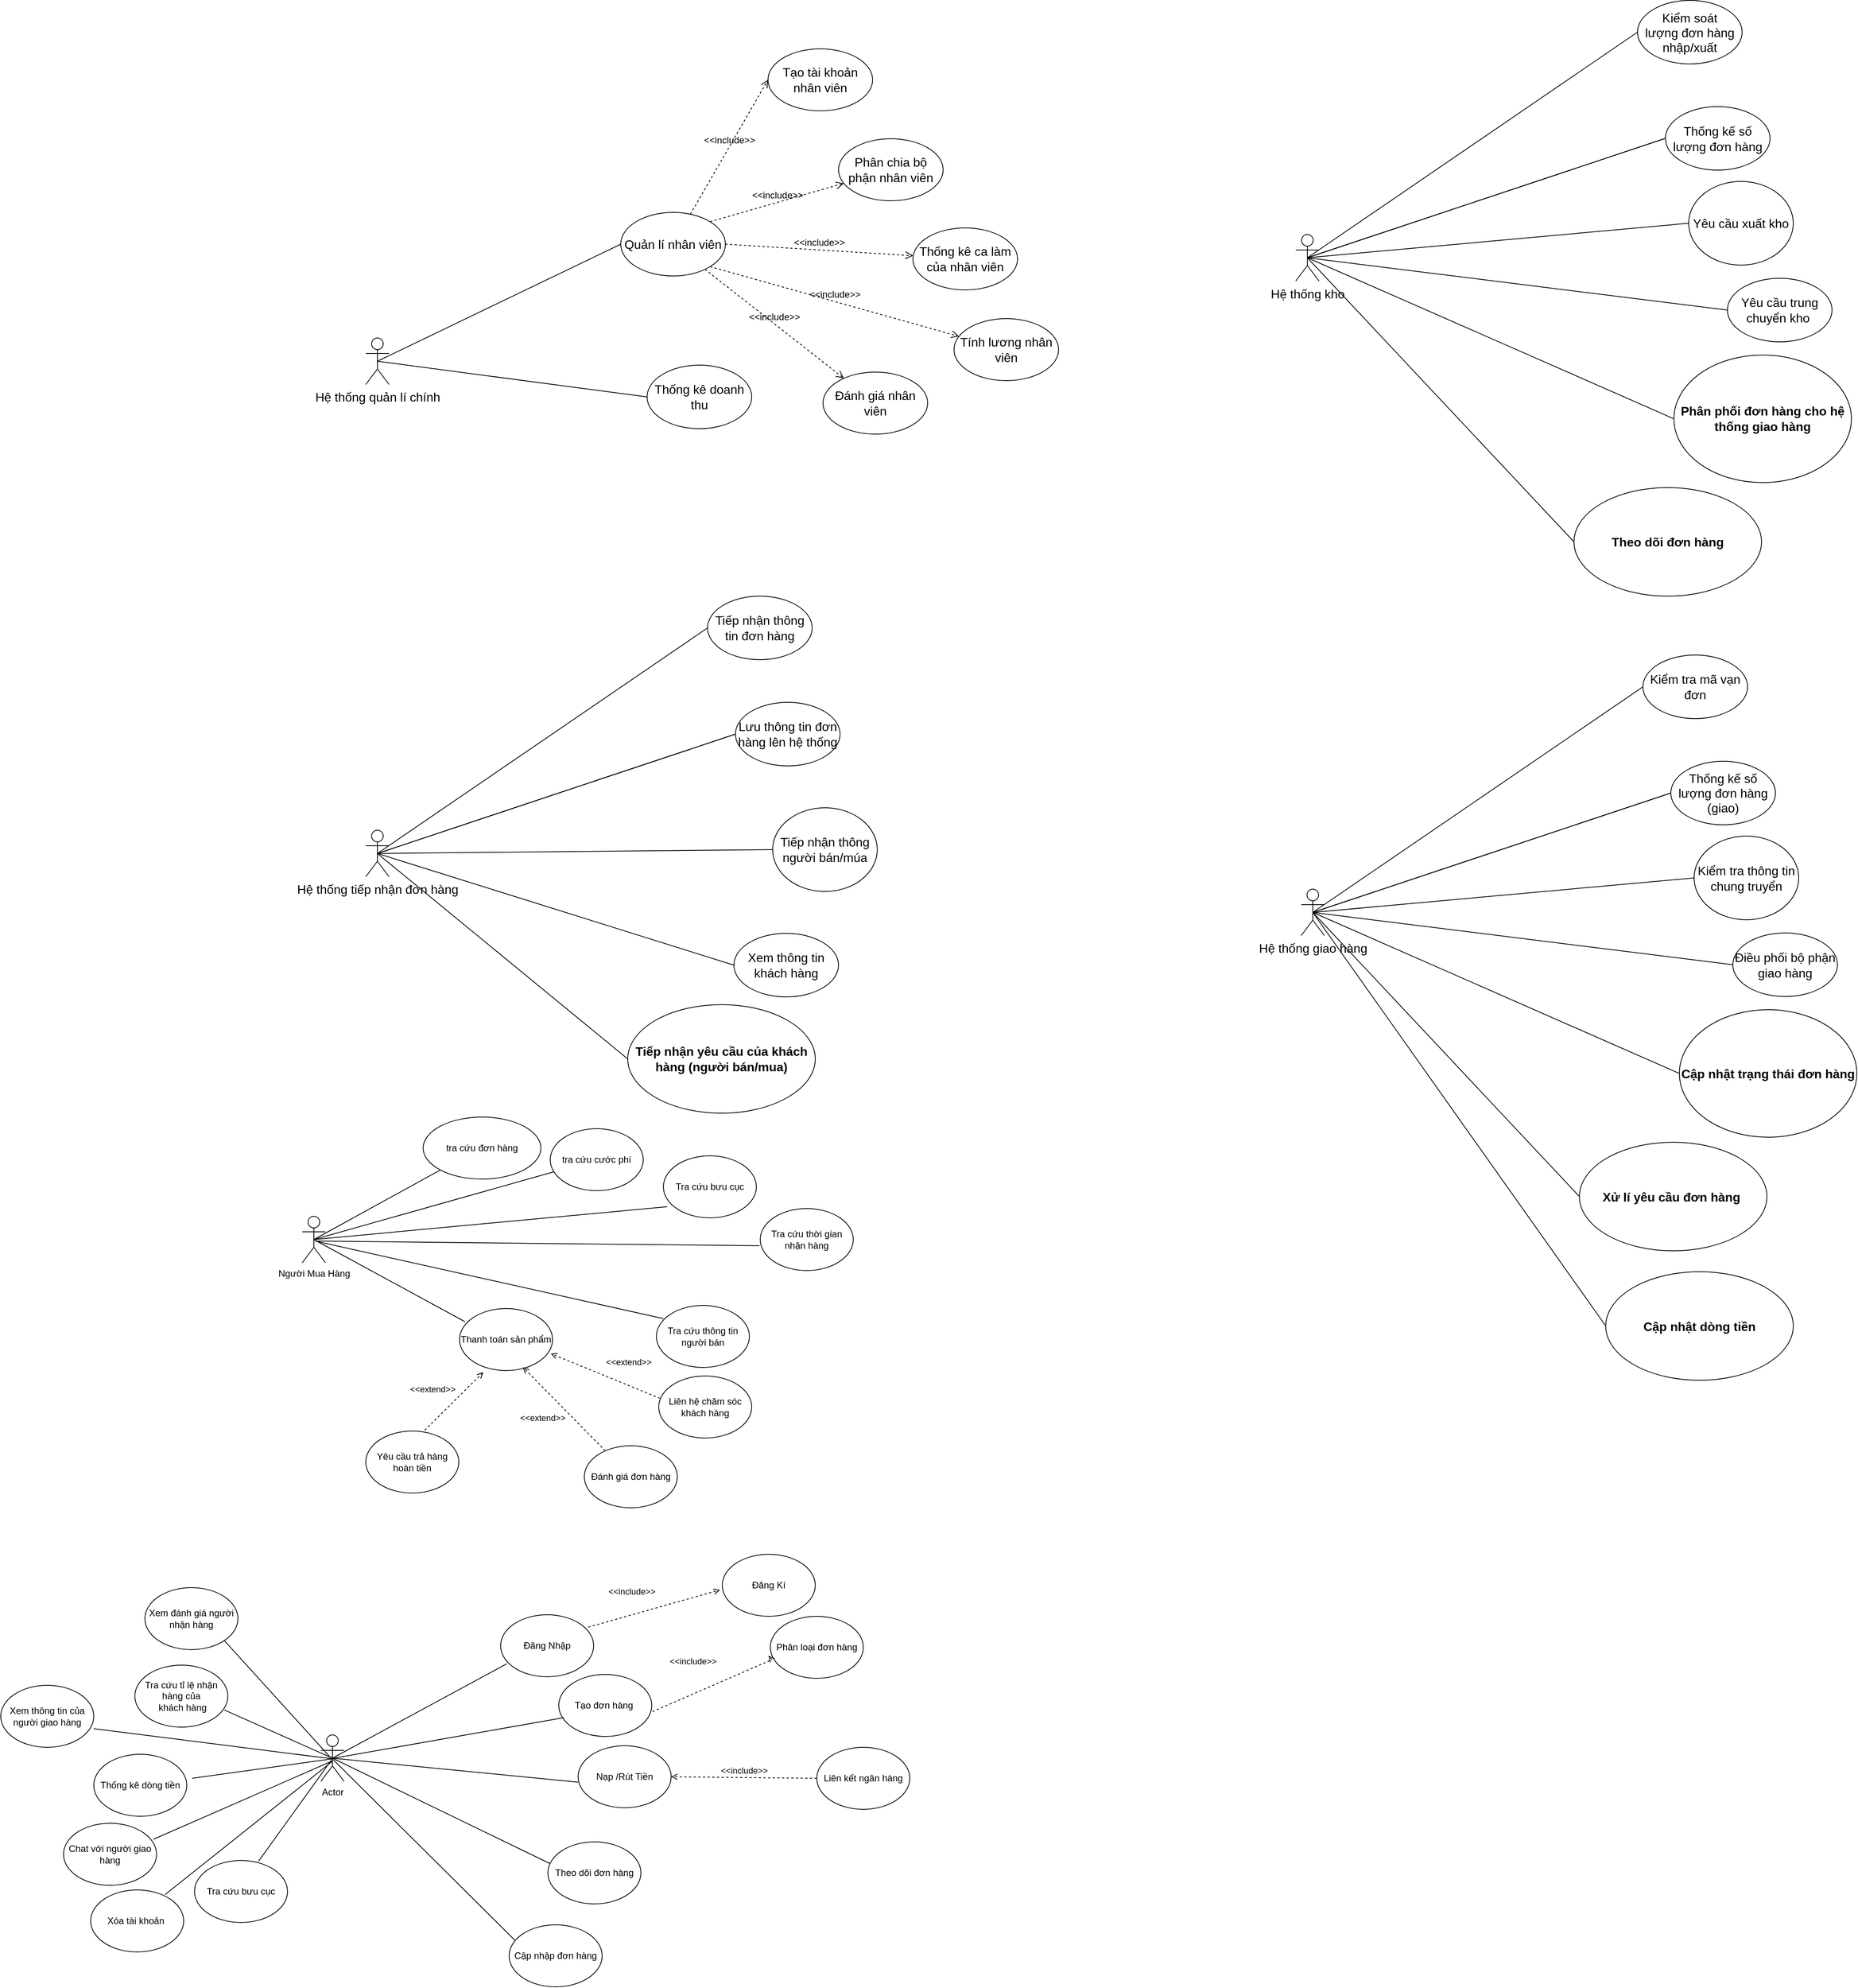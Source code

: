 <mxfile version="22.1.17" type="github">
  <diagram name="Trang-1" id="czBNifSg_UL3HufGJo0e">
    <mxGraphModel dx="2537" dy="1692" grid="0" gridSize="10" guides="1" tooltips="1" connect="1" arrows="1" fold="1" page="0" pageScale="1" pageWidth="827" pageHeight="1169" math="0" shadow="0">
      <root>
        <mxCell id="0" />
        <mxCell id="1" parent="0" />
        <mxCell id="DTF_9ifbtraHFkMwsBc1-5" value="Hệ thống quản lí chính&lt;br&gt;" style="shape=umlActor;verticalLabelPosition=bottom;verticalAlign=top;html=1;outlineConnect=0;fontSize=16;" parent="1" vertex="1">
          <mxGeometry x="-56" y="-177" width="30" height="60" as="geometry" />
        </mxCell>
        <mxCell id="DTF_9ifbtraHFkMwsBc1-8" value="Quản lí nhân viên&lt;br&gt;" style="ellipse;whiteSpace=wrap;html=1;fontSize=16;" parent="1" vertex="1">
          <mxGeometry x="273" y="-339" width="135" height="82" as="geometry" />
        </mxCell>
        <mxCell id="DTF_9ifbtraHFkMwsBc1-13" value="" style="endArrow=none;html=1;rounded=0;fontSize=12;startSize=8;endSize=8;curved=1;entryX=0;entryY=0.5;entryDx=0;entryDy=0;" parent="1" target="DTF_9ifbtraHFkMwsBc1-8" edge="1">
          <mxGeometry width="50" height="50" relative="1" as="geometry">
            <mxPoint x="-41" y="-147" as="sourcePoint" />
            <mxPoint x="121" y="-215" as="targetPoint" />
          </mxGeometry>
        </mxCell>
        <mxCell id="DTF_9ifbtraHFkMwsBc1-19" value="&amp;lt;&amp;lt;include&amp;gt;&amp;gt;" style="html=1;verticalAlign=bottom;labelBackgroundColor=none;endArrow=open;endFill=0;dashed=1;rounded=0;fontSize=12;startSize=8;endSize=8;curved=1;entryX=0;entryY=0.5;entryDx=0;entryDy=0;" parent="1" source="DTF_9ifbtraHFkMwsBc1-8" target="DTF_9ifbtraHFkMwsBc1-20" edge="1">
          <mxGeometry width="160" relative="1" as="geometry">
            <mxPoint x="403" y="-17" as="sourcePoint" />
            <mxPoint x="619" y="-266" as="targetPoint" />
          </mxGeometry>
        </mxCell>
        <mxCell id="DTF_9ifbtraHFkMwsBc1-20" value="Tạo tài khoản nhân viên&lt;br&gt;" style="ellipse;whiteSpace=wrap;html=1;fontSize=16;" parent="1" vertex="1">
          <mxGeometry x="463" y="-550" width="135" height="80" as="geometry" />
        </mxCell>
        <mxCell id="DTF_9ifbtraHFkMwsBc1-21" value="&amp;lt;&amp;lt;include&amp;gt;&amp;gt;" style="html=1;verticalAlign=bottom;labelBackgroundColor=none;endArrow=open;endFill=0;dashed=1;rounded=0;fontSize=12;startSize=8;endSize=8;curved=1;exitX=1;exitY=0;exitDx=0;exitDy=0;" parent="1" source="DTF_9ifbtraHFkMwsBc1-8" target="DTF_9ifbtraHFkMwsBc1-22" edge="1">
          <mxGeometry width="160" relative="1" as="geometry">
            <mxPoint x="464" y="-229" as="sourcePoint" />
            <mxPoint x="655" y="-180" as="targetPoint" />
          </mxGeometry>
        </mxCell>
        <mxCell id="DTF_9ifbtraHFkMwsBc1-22" value="Phân chia bộ phận nhân viên&lt;br&gt;" style="ellipse;whiteSpace=wrap;html=1;fontSize=16;" parent="1" vertex="1">
          <mxGeometry x="554" y="-434" width="135" height="80" as="geometry" />
        </mxCell>
        <mxCell id="DTF_9ifbtraHFkMwsBc1-23" value="&amp;lt;&amp;lt;include&amp;gt;&amp;gt;" style="html=1;verticalAlign=bottom;labelBackgroundColor=none;endArrow=open;endFill=0;dashed=1;rounded=0;fontSize=12;startSize=8;endSize=8;curved=1;exitX=1;exitY=0.5;exitDx=0;exitDy=0;" parent="1" source="DTF_9ifbtraHFkMwsBc1-8" target="DTF_9ifbtraHFkMwsBc1-24" edge="1">
          <mxGeometry width="160" relative="1" as="geometry">
            <mxPoint x="457" y="-151" as="sourcePoint" />
            <mxPoint x="656" y="-113" as="targetPoint" />
          </mxGeometry>
        </mxCell>
        <mxCell id="DTF_9ifbtraHFkMwsBc1-24" value="Thống kê ca làm của nhân viên&lt;br&gt;" style="ellipse;whiteSpace=wrap;html=1;fontSize=16;" parent="1" vertex="1">
          <mxGeometry x="650" y="-319" width="135" height="80" as="geometry" />
        </mxCell>
        <mxCell id="DTF_9ifbtraHFkMwsBc1-25" value="&amp;lt;&amp;lt;include&amp;gt;&amp;gt;" style="html=1;verticalAlign=bottom;labelBackgroundColor=none;endArrow=open;endFill=0;dashed=1;rounded=0;fontSize=12;startSize=8;endSize=8;curved=1;exitX=1;exitY=1;exitDx=0;exitDy=0;" parent="1" source="DTF_9ifbtraHFkMwsBc1-8" target="DTF_9ifbtraHFkMwsBc1-26" edge="1">
          <mxGeometry width="160" relative="1" as="geometry">
            <mxPoint x="449" y="-118" as="sourcePoint" />
            <mxPoint x="648" y="-80" as="targetPoint" />
          </mxGeometry>
        </mxCell>
        <mxCell id="DTF_9ifbtraHFkMwsBc1-26" value="Tính lương nhân viên&lt;br&gt;" style="ellipse;whiteSpace=wrap;html=1;fontSize=16;" parent="1" vertex="1">
          <mxGeometry x="703" y="-202" width="135" height="80" as="geometry" />
        </mxCell>
        <mxCell id="DTF_9ifbtraHFkMwsBc1-27" value="&amp;lt;&amp;lt;include&amp;gt;&amp;gt;" style="html=1;verticalAlign=bottom;labelBackgroundColor=none;endArrow=open;endFill=0;dashed=1;rounded=0;fontSize=12;startSize=8;endSize=8;curved=1;" parent="1" source="DTF_9ifbtraHFkMwsBc1-8" target="DTF_9ifbtraHFkMwsBc1-28" edge="1">
          <mxGeometry width="160" relative="1" as="geometry">
            <mxPoint x="305" y="-28" as="sourcePoint" />
            <mxPoint x="504" y="10" as="targetPoint" />
          </mxGeometry>
        </mxCell>
        <mxCell id="DTF_9ifbtraHFkMwsBc1-28" value="Đánh giá nhân viên" style="ellipse;whiteSpace=wrap;html=1;fontSize=16;" parent="1" vertex="1">
          <mxGeometry x="534" y="-133" width="135" height="80" as="geometry" />
        </mxCell>
        <mxCell id="DTF_9ifbtraHFkMwsBc1-29" value="Thống kê doanh thu&lt;br&gt;" style="ellipse;whiteSpace=wrap;html=1;fontSize=16;" parent="1" vertex="1">
          <mxGeometry x="307" y="-142" width="135" height="82" as="geometry" />
        </mxCell>
        <mxCell id="DTF_9ifbtraHFkMwsBc1-30" value="" style="endArrow=none;html=1;rounded=0;fontSize=12;startSize=8;endSize=8;curved=1;entryX=0;entryY=0.5;entryDx=0;entryDy=0;exitX=0.5;exitY=0.5;exitDx=0;exitDy=0;exitPerimeter=0;" parent="1" source="DTF_9ifbtraHFkMwsBc1-5" target="DTF_9ifbtraHFkMwsBc1-29" edge="1">
          <mxGeometry width="50" height="50" relative="1" as="geometry">
            <mxPoint x="-56" y="-21" as="sourcePoint" />
            <mxPoint x="106" y="-89" as="targetPoint" />
          </mxGeometry>
        </mxCell>
        <mxCell id="DTF_9ifbtraHFkMwsBc1-31" value="Hệ thống tiếp nhận đơn hàng&lt;br&gt;" style="shape=umlActor;verticalLabelPosition=bottom;verticalAlign=top;html=1;outlineConnect=0;fontSize=16;" parent="1" vertex="1">
          <mxGeometry x="-56" y="458" width="30" height="60" as="geometry" />
        </mxCell>
        <mxCell id="DTF_9ifbtraHFkMwsBc1-36" value="Xem thông tin khách hàng" style="ellipse;whiteSpace=wrap;html=1;fontSize=16;" parent="1" vertex="1">
          <mxGeometry x="419" y="591" width="135" height="82" as="geometry" />
        </mxCell>
        <mxCell id="DTF_9ifbtraHFkMwsBc1-37" value="" style="endArrow=none;html=1;rounded=0;fontSize=12;startSize=8;endSize=8;curved=1;entryX=0;entryY=0.5;entryDx=0;entryDy=0;exitX=0.5;exitY=0.5;exitDx=0;exitDy=0;exitPerimeter=0;" parent="1" source="DTF_9ifbtraHFkMwsBc1-31" target="DTF_9ifbtraHFkMwsBc1-36" edge="1">
          <mxGeometry width="50" height="50" relative="1" as="geometry">
            <mxPoint x="78" y="504" as="sourcePoint" />
            <mxPoint x="240" y="436" as="targetPoint" />
          </mxGeometry>
        </mxCell>
        <mxCell id="DTF_9ifbtraHFkMwsBc1-41" value="Tiếp nhận yêu cầu của khách hàng (người bán/mua)" style="ellipse;whiteSpace=wrap;html=1;fontSize=16;fontStyle=1" parent="1" vertex="1">
          <mxGeometry x="282" y="683" width="242" height="140" as="geometry" />
        </mxCell>
        <mxCell id="DTF_9ifbtraHFkMwsBc1-42" value="" style="endArrow=none;html=1;rounded=0;fontSize=12;startSize=8;endSize=8;curved=1;entryX=0;entryY=0.5;entryDx=0;entryDy=0;fontStyle=1;exitX=0.5;exitY=0.5;exitDx=0;exitDy=0;exitPerimeter=0;" parent="1" source="DTF_9ifbtraHFkMwsBc1-31" target="DTF_9ifbtraHFkMwsBc1-41" edge="1">
          <mxGeometry width="50" height="50" relative="1" as="geometry">
            <mxPoint x="100" y="645" as="sourcePoint" />
            <mxPoint x="262" y="577" as="targetPoint" />
          </mxGeometry>
        </mxCell>
        <mxCell id="DTF_9ifbtraHFkMwsBc1-43" value="Tiếp nhận thông người bán/múa&lt;br&gt;" style="ellipse;whiteSpace=wrap;html=1;fontSize=16;" parent="1" vertex="1">
          <mxGeometry x="469" y="429" width="135" height="108" as="geometry" />
        </mxCell>
        <mxCell id="DTF_9ifbtraHFkMwsBc1-44" value="" style="endArrow=none;html=1;rounded=0;fontSize=12;startSize=8;endSize=8;curved=1;entryX=0;entryY=0.5;entryDx=0;entryDy=0;exitX=0.5;exitY=0.5;exitDx=0;exitDy=0;exitPerimeter=0;" parent="1" source="DTF_9ifbtraHFkMwsBc1-31" target="DTF_9ifbtraHFkMwsBc1-43" edge="1">
          <mxGeometry width="50" height="50" relative="1" as="geometry">
            <mxPoint x="-41" y="495" as="sourcePoint" />
            <mxPoint x="162" y="244" as="targetPoint" />
          </mxGeometry>
        </mxCell>
        <mxCell id="DTF_9ifbtraHFkMwsBc1-45" value="Tiếp nhận thông tin đơn hàng&lt;br&gt;" style="ellipse;whiteSpace=wrap;html=1;fontSize=16;" parent="1" vertex="1">
          <mxGeometry x="385" y="156" width="135" height="82" as="geometry" />
        </mxCell>
        <mxCell id="DTF_9ifbtraHFkMwsBc1-46" value="" style="endArrow=none;html=1;rounded=0;fontSize=12;startSize=8;endSize=8;curved=1;entryX=0;entryY=0.5;entryDx=0;entryDy=0;exitX=0.5;exitY=0.5;exitDx=0;exitDy=0;exitPerimeter=0;" parent="1" source="DTF_9ifbtraHFkMwsBc1-31" target="DTF_9ifbtraHFkMwsBc1-45" edge="1">
          <mxGeometry width="50" height="50" relative="1" as="geometry">
            <mxPoint x="-12" y="177" as="sourcePoint" />
            <mxPoint x="150" y="109" as="targetPoint" />
          </mxGeometry>
        </mxCell>
        <mxCell id="DTF_9ifbtraHFkMwsBc1-47" value="Lưu thông tin đơn hàng lên hệ thống&lt;br&gt;" style="ellipse;whiteSpace=wrap;html=1;fontSize=16;" parent="1" vertex="1">
          <mxGeometry x="421" y="293" width="135" height="82" as="geometry" />
        </mxCell>
        <mxCell id="DTF_9ifbtraHFkMwsBc1-48" value="" style="endArrow=none;html=1;rounded=0;fontSize=12;startSize=8;endSize=8;curved=1;entryX=0;entryY=0.5;entryDx=0;entryDy=0;exitX=0.5;exitY=0.5;exitDx=0;exitDy=0;exitPerimeter=0;" parent="1" source="DTF_9ifbtraHFkMwsBc1-31" target="DTF_9ifbtraHFkMwsBc1-47" edge="1">
          <mxGeometry width="50" height="50" relative="1" as="geometry">
            <mxPoint x="-2" y="187" as="sourcePoint" />
            <mxPoint x="160" y="119" as="targetPoint" />
          </mxGeometry>
        </mxCell>
        <mxCell id="DTF_9ifbtraHFkMwsBc1-50" value="" style="endArrow=none;html=1;rounded=0;fontSize=12;startSize=8;endSize=8;curved=1;entryX=0;entryY=0.5;entryDx=0;entryDy=0;exitX=0.5;exitY=0.5;exitDx=0;exitDy=0;exitPerimeter=0;" parent="1" source="DTF_9ifbtraHFkMwsBc1-31" target="DTF_9ifbtraHFkMwsBc1-47" edge="1">
          <mxGeometry width="50" height="50" relative="1" as="geometry">
            <mxPoint x="-2" y="187" as="sourcePoint" />
            <mxPoint x="160" y="119" as="targetPoint" />
          </mxGeometry>
        </mxCell>
        <mxCell id="DTF_9ifbtraHFkMwsBc1-65" value="Hệ thống kho" style="shape=umlActor;verticalLabelPosition=bottom;verticalAlign=top;html=1;outlineConnect=0;fontSize=16;" parent="1" vertex="1">
          <mxGeometry x="1144" y="-310.5" width="30" height="60" as="geometry" />
        </mxCell>
        <mxCell id="DTF_9ifbtraHFkMwsBc1-66" value="Yêu cầu trung chuyển kho&amp;nbsp;" style="ellipse;whiteSpace=wrap;html=1;fontSize=16;" parent="1" vertex="1">
          <mxGeometry x="1701" y="-254" width="135" height="82" as="geometry" />
        </mxCell>
        <mxCell id="DTF_9ifbtraHFkMwsBc1-67" value="" style="endArrow=none;html=1;rounded=0;fontSize=12;startSize=8;endSize=8;curved=1;entryX=0;entryY=0.5;entryDx=0;entryDy=0;exitX=0.5;exitY=0.5;exitDx=0;exitDy=0;exitPerimeter=0;" parent="1" source="DTF_9ifbtraHFkMwsBc1-65" target="DTF_9ifbtraHFkMwsBc1-66" edge="1">
          <mxGeometry width="50" height="50" relative="1" as="geometry">
            <mxPoint x="1278" y="-264.5" as="sourcePoint" />
            <mxPoint x="1440" y="-332.5" as="targetPoint" />
          </mxGeometry>
        </mxCell>
        <mxCell id="DTF_9ifbtraHFkMwsBc1-68" value="Phân phối đơn hàng cho hệ thống giao hàng&lt;br&gt;" style="ellipse;whiteSpace=wrap;html=1;fontSize=16;fontStyle=1" parent="1" vertex="1">
          <mxGeometry x="1632" y="-155" width="229" height="164.5" as="geometry" />
        </mxCell>
        <mxCell id="DTF_9ifbtraHFkMwsBc1-69" value="" style="endArrow=none;html=1;rounded=0;fontSize=12;startSize=8;endSize=8;curved=1;entryX=0;entryY=0.5;entryDx=0;entryDy=0;fontStyle=1;exitX=0.5;exitY=0.5;exitDx=0;exitDy=0;exitPerimeter=0;" parent="1" source="DTF_9ifbtraHFkMwsBc1-65" target="DTF_9ifbtraHFkMwsBc1-68" edge="1">
          <mxGeometry width="50" height="50" relative="1" as="geometry">
            <mxPoint x="1300" y="-123.5" as="sourcePoint" />
            <mxPoint x="1462" y="-191.5" as="targetPoint" />
          </mxGeometry>
        </mxCell>
        <mxCell id="DTF_9ifbtraHFkMwsBc1-70" value="Yêu cầu xuất kho" style="ellipse;whiteSpace=wrap;html=1;fontSize=16;" parent="1" vertex="1">
          <mxGeometry x="1651" y="-379" width="135" height="108" as="geometry" />
        </mxCell>
        <mxCell id="DTF_9ifbtraHFkMwsBc1-71" value="" style="endArrow=none;html=1;rounded=0;fontSize=12;startSize=8;endSize=8;curved=1;entryX=0;entryY=0.5;entryDx=0;entryDy=0;exitX=0.5;exitY=0.5;exitDx=0;exitDy=0;exitPerimeter=0;" parent="1" source="DTF_9ifbtraHFkMwsBc1-65" target="DTF_9ifbtraHFkMwsBc1-70" edge="1">
          <mxGeometry width="50" height="50" relative="1" as="geometry">
            <mxPoint x="1159" y="-273.5" as="sourcePoint" />
            <mxPoint x="1362" y="-524.5" as="targetPoint" />
          </mxGeometry>
        </mxCell>
        <mxCell id="DTF_9ifbtraHFkMwsBc1-72" value="Kiểm soát &lt;br&gt;lượng đơn hàng nhập/xuất" style="ellipse;whiteSpace=wrap;html=1;fontSize=16;" parent="1" vertex="1">
          <mxGeometry x="1585" y="-612.5" width="135" height="82" as="geometry" />
        </mxCell>
        <mxCell id="DTF_9ifbtraHFkMwsBc1-73" value="" style="endArrow=none;html=1;rounded=0;fontSize=12;startSize=8;endSize=8;curved=1;entryX=0;entryY=0.5;entryDx=0;entryDy=0;exitX=0.5;exitY=0.5;exitDx=0;exitDy=0;exitPerimeter=0;" parent="1" source="DTF_9ifbtraHFkMwsBc1-65" target="DTF_9ifbtraHFkMwsBc1-72" edge="1">
          <mxGeometry width="50" height="50" relative="1" as="geometry">
            <mxPoint x="1188" y="-591.5" as="sourcePoint" />
            <mxPoint x="1350" y="-659.5" as="targetPoint" />
          </mxGeometry>
        </mxCell>
        <mxCell id="DTF_9ifbtraHFkMwsBc1-74" value="Thống kế số lượng đơn hàng&lt;br&gt;" style="ellipse;whiteSpace=wrap;html=1;fontSize=16;" parent="1" vertex="1">
          <mxGeometry x="1621" y="-475.5" width="135" height="82" as="geometry" />
        </mxCell>
        <mxCell id="DTF_9ifbtraHFkMwsBc1-75" value="" style="endArrow=none;html=1;rounded=0;fontSize=12;startSize=8;endSize=8;curved=1;entryX=0;entryY=0.5;entryDx=0;entryDy=0;exitX=0.5;exitY=0.5;exitDx=0;exitDy=0;exitPerimeter=0;" parent="1" source="DTF_9ifbtraHFkMwsBc1-65" target="DTF_9ifbtraHFkMwsBc1-74" edge="1">
          <mxGeometry width="50" height="50" relative="1" as="geometry">
            <mxPoint x="1198" y="-581.5" as="sourcePoint" />
            <mxPoint x="1360" y="-649.5" as="targetPoint" />
          </mxGeometry>
        </mxCell>
        <mxCell id="DTF_9ifbtraHFkMwsBc1-76" value="" style="endArrow=none;html=1;rounded=0;fontSize=12;startSize=8;endSize=8;curved=1;entryX=0;entryY=0.5;entryDx=0;entryDy=0;exitX=0.5;exitY=0.5;exitDx=0;exitDy=0;exitPerimeter=0;" parent="1" source="DTF_9ifbtraHFkMwsBc1-65" target="DTF_9ifbtraHFkMwsBc1-74" edge="1">
          <mxGeometry width="50" height="50" relative="1" as="geometry">
            <mxPoint x="1198" y="-581.5" as="sourcePoint" />
            <mxPoint x="1360" y="-649.5" as="targetPoint" />
          </mxGeometry>
        </mxCell>
        <mxCell id="DTF_9ifbtraHFkMwsBc1-77" value="Theo dõi đơn hàng&lt;br&gt;" style="ellipse;whiteSpace=wrap;html=1;fontSize=16;fontStyle=1" parent="1" vertex="1">
          <mxGeometry x="1503" y="16" width="242" height="140" as="geometry" />
        </mxCell>
        <mxCell id="DTF_9ifbtraHFkMwsBc1-78" value="" style="endArrow=none;html=1;rounded=0;fontSize=12;startSize=8;endSize=8;curved=1;entryX=0;entryY=0.5;entryDx=0;entryDy=0;fontStyle=1;exitX=0.5;exitY=0.5;exitDx=0;exitDy=0;exitPerimeter=0;" parent="1" source="DTF_9ifbtraHFkMwsBc1-65" target="DTF_9ifbtraHFkMwsBc1-77" edge="1">
          <mxGeometry width="50" height="50" relative="1" as="geometry">
            <mxPoint x="1127" y="-125" as="sourcePoint" />
            <mxPoint x="1430" y="-36.5" as="targetPoint" />
          </mxGeometry>
        </mxCell>
        <mxCell id="DTF_9ifbtraHFkMwsBc1-79" value="Hệ thống giao hàng&lt;br&gt;" style="shape=umlActor;verticalLabelPosition=bottom;verticalAlign=top;html=1;outlineConnect=0;fontSize=16;" parent="1" vertex="1">
          <mxGeometry x="1151" y="534" width="30" height="60" as="geometry" />
        </mxCell>
        <mxCell id="DTF_9ifbtraHFkMwsBc1-80" value="Điều phối bộ phận giao hàng&lt;br&gt;" style="ellipse;whiteSpace=wrap;html=1;fontSize=16;" parent="1" vertex="1">
          <mxGeometry x="1708" y="590.5" width="135" height="82" as="geometry" />
        </mxCell>
        <mxCell id="DTF_9ifbtraHFkMwsBc1-81" value="" style="endArrow=none;html=1;rounded=0;fontSize=12;startSize=8;endSize=8;curved=1;entryX=0;entryY=0.5;entryDx=0;entryDy=0;exitX=0.5;exitY=0.5;exitDx=0;exitDy=0;exitPerimeter=0;" parent="1" source="DTF_9ifbtraHFkMwsBc1-79" target="DTF_9ifbtraHFkMwsBc1-80" edge="1">
          <mxGeometry width="50" height="50" relative="1" as="geometry">
            <mxPoint x="1285" y="580" as="sourcePoint" />
            <mxPoint x="1447" y="512" as="targetPoint" />
          </mxGeometry>
        </mxCell>
        <mxCell id="DTF_9ifbtraHFkMwsBc1-82" value="Cập nhật trạng thái đơn hàng&lt;br&gt;" style="ellipse;whiteSpace=wrap;html=1;fontSize=16;fontStyle=1" parent="1" vertex="1">
          <mxGeometry x="1639" y="689.5" width="229" height="164.5" as="geometry" />
        </mxCell>
        <mxCell id="DTF_9ifbtraHFkMwsBc1-83" value="" style="endArrow=none;html=1;rounded=0;fontSize=12;startSize=8;endSize=8;curved=1;entryX=0;entryY=0.5;entryDx=0;entryDy=0;fontStyle=1;exitX=0.5;exitY=0.5;exitDx=0;exitDy=0;exitPerimeter=0;" parent="1" source="DTF_9ifbtraHFkMwsBc1-79" target="DTF_9ifbtraHFkMwsBc1-82" edge="1">
          <mxGeometry width="50" height="50" relative="1" as="geometry">
            <mxPoint x="1307" y="721" as="sourcePoint" />
            <mxPoint x="1469" y="653" as="targetPoint" />
          </mxGeometry>
        </mxCell>
        <mxCell id="DTF_9ifbtraHFkMwsBc1-84" value="Kiểm tra thông tin chung truyển" style="ellipse;whiteSpace=wrap;html=1;fontSize=16;" parent="1" vertex="1">
          <mxGeometry x="1658" y="465.5" width="135" height="108" as="geometry" />
        </mxCell>
        <mxCell id="DTF_9ifbtraHFkMwsBc1-85" value="" style="endArrow=none;html=1;rounded=0;fontSize=12;startSize=8;endSize=8;curved=1;entryX=0;entryY=0.5;entryDx=0;entryDy=0;exitX=0.5;exitY=0.5;exitDx=0;exitDy=0;exitPerimeter=0;" parent="1" source="DTF_9ifbtraHFkMwsBc1-79" target="DTF_9ifbtraHFkMwsBc1-84" edge="1">
          <mxGeometry width="50" height="50" relative="1" as="geometry">
            <mxPoint x="1166" y="571" as="sourcePoint" />
            <mxPoint x="1369" y="320" as="targetPoint" />
          </mxGeometry>
        </mxCell>
        <mxCell id="DTF_9ifbtraHFkMwsBc1-86" value="Kiểm tra mã vạn đơn&lt;br&gt;" style="ellipse;whiteSpace=wrap;html=1;fontSize=16;" parent="1" vertex="1">
          <mxGeometry x="1592" y="232" width="135" height="82" as="geometry" />
        </mxCell>
        <mxCell id="DTF_9ifbtraHFkMwsBc1-87" value="" style="endArrow=none;html=1;rounded=0;fontSize=12;startSize=8;endSize=8;curved=1;entryX=0;entryY=0.5;entryDx=0;entryDy=0;exitX=0.5;exitY=0.5;exitDx=0;exitDy=0;exitPerimeter=0;" parent="1" source="DTF_9ifbtraHFkMwsBc1-79" target="DTF_9ifbtraHFkMwsBc1-86" edge="1">
          <mxGeometry width="50" height="50" relative="1" as="geometry">
            <mxPoint x="1195" y="253" as="sourcePoint" />
            <mxPoint x="1357" y="185" as="targetPoint" />
          </mxGeometry>
        </mxCell>
        <mxCell id="DTF_9ifbtraHFkMwsBc1-88" value="Thống kế số lượng đơn hàng (giao)" style="ellipse;whiteSpace=wrap;html=1;fontSize=16;" parent="1" vertex="1">
          <mxGeometry x="1628" y="369" width="135" height="82" as="geometry" />
        </mxCell>
        <mxCell id="DTF_9ifbtraHFkMwsBc1-89" value="" style="endArrow=none;html=1;rounded=0;fontSize=12;startSize=8;endSize=8;curved=1;entryX=0;entryY=0.5;entryDx=0;entryDy=0;exitX=0.5;exitY=0.5;exitDx=0;exitDy=0;exitPerimeter=0;" parent="1" source="DTF_9ifbtraHFkMwsBc1-79" target="DTF_9ifbtraHFkMwsBc1-88" edge="1">
          <mxGeometry width="50" height="50" relative="1" as="geometry">
            <mxPoint x="1205" y="263" as="sourcePoint" />
            <mxPoint x="1367" y="195" as="targetPoint" />
          </mxGeometry>
        </mxCell>
        <mxCell id="DTF_9ifbtraHFkMwsBc1-90" value="" style="endArrow=none;html=1;rounded=0;fontSize=12;startSize=8;endSize=8;curved=1;entryX=0;entryY=0.5;entryDx=0;entryDy=0;exitX=0.5;exitY=0.5;exitDx=0;exitDy=0;exitPerimeter=0;" parent="1" source="DTF_9ifbtraHFkMwsBc1-79" target="DTF_9ifbtraHFkMwsBc1-88" edge="1">
          <mxGeometry width="50" height="50" relative="1" as="geometry">
            <mxPoint x="1205" y="263" as="sourcePoint" />
            <mxPoint x="1367" y="195" as="targetPoint" />
          </mxGeometry>
        </mxCell>
        <mxCell id="DTF_9ifbtraHFkMwsBc1-91" value="Xử lí yêu cầu đơn hàng&amp;nbsp;&lt;br&gt;" style="ellipse;whiteSpace=wrap;html=1;fontSize=16;fontStyle=1" parent="1" vertex="1">
          <mxGeometry x="1510" y="860.5" width="242" height="140" as="geometry" />
        </mxCell>
        <mxCell id="DTF_9ifbtraHFkMwsBc1-92" value="" style="endArrow=none;html=1;rounded=0;fontSize=12;startSize=8;endSize=8;curved=1;entryX=0;entryY=0.5;entryDx=0;entryDy=0;fontStyle=1;exitX=0.5;exitY=0.5;exitDx=0;exitDy=0;exitPerimeter=0;" parent="1" source="DTF_9ifbtraHFkMwsBc1-79" target="DTF_9ifbtraHFkMwsBc1-91" edge="1">
          <mxGeometry width="50" height="50" relative="1" as="geometry">
            <mxPoint x="1134" y="719.5" as="sourcePoint" />
            <mxPoint x="1437" y="808" as="targetPoint" />
          </mxGeometry>
        </mxCell>
        <mxCell id="DTF_9ifbtraHFkMwsBc1-93" value="Cập nhật dòng tiền" style="ellipse;whiteSpace=wrap;html=1;fontSize=16;fontStyle=1" parent="1" vertex="1">
          <mxGeometry x="1544" y="1027.5" width="242" height="140" as="geometry" />
        </mxCell>
        <mxCell id="DTF_9ifbtraHFkMwsBc1-94" value="" style="endArrow=none;html=1;rounded=0;fontSize=12;startSize=8;endSize=8;curved=1;entryX=0;entryY=0.5;entryDx=0;entryDy=0;fontStyle=1;exitX=0.5;exitY=0.5;exitDx=0;exitDy=0;exitPerimeter=0;" parent="1" source="DTF_9ifbtraHFkMwsBc1-79" target="DTF_9ifbtraHFkMwsBc1-93" edge="1">
          <mxGeometry width="50" height="50" relative="1" as="geometry">
            <mxPoint x="1200" y="731" as="sourcePoint" />
            <mxPoint x="1471" y="975" as="targetPoint" />
          </mxGeometry>
        </mxCell>
        <mxCell id="oecEDqUWywBffjMpPp2e-4" value="tra cứu đơn hàng" style="ellipse;whiteSpace=wrap;html=1;" parent="1" vertex="1">
          <mxGeometry x="18" y="828" width="152" height="80" as="geometry" />
        </mxCell>
        <mxCell id="oecEDqUWywBffjMpPp2e-5" value="tra cứu cước phí" style="ellipse;whiteSpace=wrap;html=1;" parent="1" vertex="1">
          <mxGeometry x="182" y="843" width="120" height="80" as="geometry" />
        </mxCell>
        <mxCell id="oecEDqUWywBffjMpPp2e-6" value="Tra cứu bưu cục&lt;br&gt;" style="ellipse;whiteSpace=wrap;html=1;" parent="1" vertex="1">
          <mxGeometry x="328" y="878" width="120" height="80" as="geometry" />
        </mxCell>
        <mxCell id="PxrPdNPvLXpWMJt-VQhZ-1" value="Người Mua Hàng&lt;br&gt;" style="shape=umlActor;verticalLabelPosition=bottom;verticalAlign=top;html=1;outlineConnect=0;" vertex="1" parent="1">
          <mxGeometry x="-138" y="956" width="30" height="60" as="geometry" />
        </mxCell>
        <mxCell id="PxrPdNPvLXpWMJt-VQhZ-6" value="" style="endArrow=none;html=1;rounded=0;entryX=0;entryY=1;entryDx=0;entryDy=0;exitX=0.5;exitY=0.5;exitDx=0;exitDy=0;exitPerimeter=0;" edge="1" parent="1" source="PxrPdNPvLXpWMJt-VQhZ-1" target="oecEDqUWywBffjMpPp2e-4">
          <mxGeometry width="50" height="50" relative="1" as="geometry">
            <mxPoint x="-108" y="978" as="sourcePoint" />
            <mxPoint x="-18" y="936" as="targetPoint" />
          </mxGeometry>
        </mxCell>
        <mxCell id="PxrPdNPvLXpWMJt-VQhZ-7" value="Tra cứu thời gian nhận hàng" style="ellipse;whiteSpace=wrap;html=1;" vertex="1" parent="1">
          <mxGeometry x="453" y="946" width="120" height="80" as="geometry" />
        </mxCell>
        <mxCell id="PxrPdNPvLXpWMJt-VQhZ-8" value="Tra cứu thông tin người bán" style="ellipse;whiteSpace=wrap;html=1;" vertex="1" parent="1">
          <mxGeometry x="319" y="1071" width="120" height="80" as="geometry" />
        </mxCell>
        <mxCell id="PxrPdNPvLXpWMJt-VQhZ-10" value="Thanh toán sản phẩm" style="ellipse;whiteSpace=wrap;html=1;" vertex="1" parent="1">
          <mxGeometry x="65" y="1075" width="120" height="80" as="geometry" />
        </mxCell>
        <mxCell id="PxrPdNPvLXpWMJt-VQhZ-14" value="" style="endArrow=none;html=1;rounded=0;exitX=0.5;exitY=0.5;exitDx=0;exitDy=0;exitPerimeter=0;" edge="1" parent="1" source="PxrPdNPvLXpWMJt-VQhZ-1" target="oecEDqUWywBffjMpPp2e-5">
          <mxGeometry width="50" height="50" relative="1" as="geometry">
            <mxPoint x="-117" y="1014" as="sourcePoint" />
            <mxPoint x="-67" y="964" as="targetPoint" />
          </mxGeometry>
        </mxCell>
        <mxCell id="PxrPdNPvLXpWMJt-VQhZ-15" value="" style="endArrow=none;html=1;rounded=0;entryX=0.043;entryY=0.82;entryDx=0;entryDy=0;entryPerimeter=0;exitX=0.5;exitY=0.5;exitDx=0;exitDy=0;exitPerimeter=0;" edge="1" parent="1" source="PxrPdNPvLXpWMJt-VQhZ-1" target="oecEDqUWywBffjMpPp2e-6">
          <mxGeometry width="50" height="50" relative="1" as="geometry">
            <mxPoint x="78" y="1009" as="sourcePoint" />
            <mxPoint x="128" y="959" as="targetPoint" />
          </mxGeometry>
        </mxCell>
        <mxCell id="PxrPdNPvLXpWMJt-VQhZ-16" value="" style="endArrow=none;html=1;rounded=0;" edge="1" parent="1">
          <mxGeometry width="50" height="50" relative="1" as="geometry">
            <mxPoint x="-118" y="988" as="sourcePoint" />
            <mxPoint x="452" y="994" as="targetPoint" />
          </mxGeometry>
        </mxCell>
        <mxCell id="PxrPdNPvLXpWMJt-VQhZ-17" value="" style="endArrow=none;html=1;rounded=0;" edge="1" parent="1">
          <mxGeometry width="50" height="50" relative="1" as="geometry">
            <mxPoint x="-121" y="988" as="sourcePoint" />
            <mxPoint x="328" y="1088" as="targetPoint" />
          </mxGeometry>
        </mxCell>
        <mxCell id="PxrPdNPvLXpWMJt-VQhZ-19" value="" style="endArrow=none;html=1;rounded=0;entryX=0.5;entryY=0.5;entryDx=0;entryDy=0;entryPerimeter=0;" edge="1" parent="1" target="PxrPdNPvLXpWMJt-VQhZ-1">
          <mxGeometry width="50" height="50" relative="1" as="geometry">
            <mxPoint x="72" y="1092" as="sourcePoint" />
            <mxPoint x="322" y="1019" as="targetPoint" />
          </mxGeometry>
        </mxCell>
        <mxCell id="PxrPdNPvLXpWMJt-VQhZ-21" value="Yêu cầu trả hàng hoàn tiền" style="ellipse;whiteSpace=wrap;html=1;" vertex="1" parent="1">
          <mxGeometry x="-56" y="1233" width="120" height="80" as="geometry" />
        </mxCell>
        <mxCell id="PxrPdNPvLXpWMJt-VQhZ-22" value="Đánh giá đơn hàng&lt;br&gt;" style="ellipse;whiteSpace=wrap;html=1;" vertex="1" parent="1">
          <mxGeometry x="226" y="1252" width="120" height="80" as="geometry" />
        </mxCell>
        <mxCell id="PxrPdNPvLXpWMJt-VQhZ-23" value="&amp;lt;&amp;lt;extend&amp;gt;&amp;gt;" style="html=1;verticalAlign=bottom;labelBackgroundColor=none;endArrow=open;endFill=0;dashed=1;rounded=0;entryX=0.682;entryY=0.947;entryDx=0;entryDy=0;entryPerimeter=0;" edge="1" parent="1" source="PxrPdNPvLXpWMJt-VQhZ-22" target="PxrPdNPvLXpWMJt-VQhZ-10">
          <mxGeometry x="0.077" y="33" width="160" relative="1" as="geometry">
            <mxPoint x="128" y="1252" as="sourcePoint" />
            <mxPoint x="288" y="1252" as="targetPoint" />
            <mxPoint y="1" as="offset" />
          </mxGeometry>
        </mxCell>
        <mxCell id="PxrPdNPvLXpWMJt-VQhZ-28" value="Actor" style="shape=umlActor;verticalLabelPosition=bottom;verticalAlign=top;html=1;outlineConnect=0;" vertex="1" parent="1">
          <mxGeometry x="-114" y="1625" width="30" height="60" as="geometry" />
        </mxCell>
        <mxCell id="PxrPdNPvLXpWMJt-VQhZ-29" value="Đăng Nhập" style="ellipse;whiteSpace=wrap;html=1;" vertex="1" parent="1">
          <mxGeometry x="118" y="1470" width="120" height="80" as="geometry" />
        </mxCell>
        <mxCell id="PxrPdNPvLXpWMJt-VQhZ-30" value="Phân loại đơn hàng" style="ellipse;whiteSpace=wrap;html=1;" vertex="1" parent="1">
          <mxGeometry x="466" y="1472" width="120" height="80" as="geometry" />
        </mxCell>
        <mxCell id="PxrPdNPvLXpWMJt-VQhZ-31" value="Tạo đơn hàng&amp;nbsp;" style="ellipse;whiteSpace=wrap;html=1;" vertex="1" parent="1">
          <mxGeometry x="193" y="1547" width="120" height="80" as="geometry" />
        </mxCell>
        <mxCell id="PxrPdNPvLXpWMJt-VQhZ-32" value="Liên hệ chăm sóc khách hàng" style="ellipse;whiteSpace=wrap;html=1;" vertex="1" parent="1">
          <mxGeometry x="322" y="1162" width="120" height="80" as="geometry" />
        </mxCell>
        <mxCell id="PxrPdNPvLXpWMJt-VQhZ-34" value="&amp;lt;&amp;lt;extend&amp;gt;&amp;gt;" style="html=1;verticalAlign=bottom;labelBackgroundColor=none;endArrow=open;endFill=0;dashed=1;rounded=0;entryX=0.982;entryY=0.727;entryDx=0;entryDy=0;entryPerimeter=0;exitX=0.013;exitY=0.36;exitDx=0;exitDy=0;exitPerimeter=0;" edge="1" parent="1" source="PxrPdNPvLXpWMJt-VQhZ-32" target="PxrPdNPvLXpWMJt-VQhZ-10">
          <mxGeometry x="-0.318" y="-20" width="160" relative="1" as="geometry">
            <mxPoint x="217" y="1211" as="sourcePoint" />
            <mxPoint x="377" y="1211" as="targetPoint" />
            <mxPoint as="offset" />
          </mxGeometry>
        </mxCell>
        <mxCell id="PxrPdNPvLXpWMJt-VQhZ-37" value="&amp;lt;&amp;lt;extend&amp;gt;&amp;gt;" style="html=1;verticalAlign=bottom;labelBackgroundColor=none;endArrow=open;endFill=0;dashed=1;rounded=0;entryX=0.255;entryY=1.027;entryDx=0;entryDy=0;entryPerimeter=0;" edge="1" parent="1" target="PxrPdNPvLXpWMJt-VQhZ-10">
          <mxGeometry x="-0.284" y="24" width="160" relative="1" as="geometry">
            <mxPoint x="20" y="1232" as="sourcePoint" />
            <mxPoint x="91" y="1173" as="targetPoint" />
            <mxPoint as="offset" />
          </mxGeometry>
        </mxCell>
        <mxCell id="PxrPdNPvLXpWMJt-VQhZ-40" value="&amp;lt;&amp;lt;include&amp;gt;&amp;gt;" style="html=1;verticalAlign=bottom;labelBackgroundColor=none;endArrow=open;endFill=0;dashed=1;rounded=0;" edge="1" parent="1">
          <mxGeometry x="-0.276" y="20" width="160" relative="1" as="geometry">
            <mxPoint x="231" y="1486" as="sourcePoint" />
            <mxPoint x="401" y="1438" as="targetPoint" />
            <mxPoint as="offset" />
          </mxGeometry>
        </mxCell>
        <mxCell id="PxrPdNPvLXpWMJt-VQhZ-41" value="Đăng Kí" style="ellipse;whiteSpace=wrap;html=1;" vertex="1" parent="1">
          <mxGeometry x="404" y="1392" width="120" height="80" as="geometry" />
        </mxCell>
        <mxCell id="PxrPdNPvLXpWMJt-VQhZ-42" value="Tra cứu bưu cục&lt;br&gt;" style="ellipse;whiteSpace=wrap;html=1;" vertex="1" parent="1">
          <mxGeometry x="-277" y="1787" width="120" height="80" as="geometry" />
        </mxCell>
        <mxCell id="PxrPdNPvLXpWMJt-VQhZ-43" value="Cập nhập đơn hàng" style="ellipse;whiteSpace=wrap;html=1;" vertex="1" parent="1">
          <mxGeometry x="129" y="1870" width="120" height="80" as="geometry" />
        </mxCell>
        <mxCell id="PxrPdNPvLXpWMJt-VQhZ-44" value="Theo dõi đơn hàng" style="ellipse;whiteSpace=wrap;html=1;" vertex="1" parent="1">
          <mxGeometry x="179" y="1763" width="120" height="80" as="geometry" />
        </mxCell>
        <mxCell id="PxrPdNPvLXpWMJt-VQhZ-45" value="Thống kê dòng tiền" style="ellipse;whiteSpace=wrap;html=1;" vertex="1" parent="1">
          <mxGeometry x="-407" y="1650" width="120" height="80" as="geometry" />
        </mxCell>
        <mxCell id="PxrPdNPvLXpWMJt-VQhZ-46" value="Xem đánh giá người nhận hàng&lt;br&gt;" style="ellipse;whiteSpace=wrap;html=1;" vertex="1" parent="1">
          <mxGeometry x="-341" y="1435" width="120" height="80" as="geometry" />
        </mxCell>
        <mxCell id="PxrPdNPvLXpWMJt-VQhZ-47" value="Nạp /Rút Tiền&lt;br&gt;" style="ellipse;whiteSpace=wrap;html=1;" vertex="1" parent="1">
          <mxGeometry x="218" y="1639" width="120" height="80" as="geometry" />
        </mxCell>
        <mxCell id="PxrPdNPvLXpWMJt-VQhZ-48" value="Liên kết ngân hàng&lt;br&gt;" style="ellipse;whiteSpace=wrap;html=1;" vertex="1" parent="1">
          <mxGeometry x="526" y="1641" width="120" height="80" as="geometry" />
        </mxCell>
        <mxCell id="PxrPdNPvLXpWMJt-VQhZ-50" value="Tra cứu tỉ lệ nhận hàng của&lt;br&gt;&amp;nbsp;khách hàng" style="ellipse;whiteSpace=wrap;html=1;" vertex="1" parent="1">
          <mxGeometry x="-354" y="1535" width="120" height="80" as="geometry" />
        </mxCell>
        <mxCell id="PxrPdNPvLXpWMJt-VQhZ-51" value="Xóa tài khoản&amp;nbsp;" style="ellipse;whiteSpace=wrap;html=1;" vertex="1" parent="1">
          <mxGeometry x="-411" y="1825" width="120" height="80" as="geometry" />
        </mxCell>
        <mxCell id="PxrPdNPvLXpWMJt-VQhZ-52" value="Xem thông tin của người giao hàng&lt;br&gt;" style="ellipse;whiteSpace=wrap;html=1;" vertex="1" parent="1">
          <mxGeometry x="-527" y="1561" width="120" height="80" as="geometry" />
        </mxCell>
        <mxCell id="PxrPdNPvLXpWMJt-VQhZ-53" value="Chat với người giao hàng&lt;br&gt;" style="ellipse;whiteSpace=wrap;html=1;" vertex="1" parent="1">
          <mxGeometry x="-446" y="1739" width="120" height="80" as="geometry" />
        </mxCell>
        <mxCell id="PxrPdNPvLXpWMJt-VQhZ-55" value="" style="endArrow=none;html=1;rounded=0;entryX=0.067;entryY=0.79;entryDx=0;entryDy=0;entryPerimeter=0;exitX=0.5;exitY=0.5;exitDx=0;exitDy=0;exitPerimeter=0;" edge="1" parent="1" source="PxrPdNPvLXpWMJt-VQhZ-28" target="PxrPdNPvLXpWMJt-VQhZ-29">
          <mxGeometry width="50" height="50" relative="1" as="geometry">
            <mxPoint x="-69" y="1650" as="sourcePoint" />
            <mxPoint x="-19" y="1600" as="targetPoint" />
          </mxGeometry>
        </mxCell>
        <mxCell id="PxrPdNPvLXpWMJt-VQhZ-58" value="&amp;lt;&amp;lt;include&amp;gt;&amp;gt;" style="html=1;verticalAlign=bottom;labelBackgroundColor=none;endArrow=open;endFill=0;dashed=1;rounded=0;entryX=-0.02;entryY=0.635;entryDx=0;entryDy=0;entryPerimeter=0;" edge="1" parent="1" target="PxrPdNPvLXpWMJt-VQhZ-30">
          <mxGeometry x="-0.199" y="31" width="160" relative="1" as="geometry">
            <mxPoint x="314" y="1595" as="sourcePoint" />
            <mxPoint x="474" y="1595" as="targetPoint" />
            <Array as="points">
              <mxPoint x="468" y="1528" />
            </Array>
            <mxPoint as="offset" />
          </mxGeometry>
        </mxCell>
        <mxCell id="PxrPdNPvLXpWMJt-VQhZ-59" value="" style="endArrow=none;html=1;rounded=0;entryX=0.055;entryY=0.697;entryDx=0;entryDy=0;entryPerimeter=0;" edge="1" parent="1" target="PxrPdNPvLXpWMJt-VQhZ-31">
          <mxGeometry width="50" height="50" relative="1" as="geometry">
            <mxPoint x="-97" y="1655" as="sourcePoint" />
            <mxPoint x="-51" y="1611" as="targetPoint" />
          </mxGeometry>
        </mxCell>
        <mxCell id="PxrPdNPvLXpWMJt-VQhZ-61" value="" style="endArrow=none;html=1;rounded=0;entryX=0;entryY=0.588;entryDx=0;entryDy=0;entryPerimeter=0;exitX=0.5;exitY=0.5;exitDx=0;exitDy=0;exitPerimeter=0;" edge="1" parent="1" source="PxrPdNPvLXpWMJt-VQhZ-28" target="PxrPdNPvLXpWMJt-VQhZ-47">
          <mxGeometry width="50" height="50" relative="1" as="geometry">
            <mxPoint x="11" y="1719" as="sourcePoint" />
            <mxPoint x="61" y="1669" as="targetPoint" />
          </mxGeometry>
        </mxCell>
        <mxCell id="PxrPdNPvLXpWMJt-VQhZ-62" value="" style="endArrow=none;html=1;rounded=0;entryX=0.018;entryY=0.347;entryDx=0;entryDy=0;entryPerimeter=0;exitX=0.5;exitY=0.5;exitDx=0;exitDy=0;exitPerimeter=0;" edge="1" parent="1" source="PxrPdNPvLXpWMJt-VQhZ-28" target="PxrPdNPvLXpWMJt-VQhZ-44">
          <mxGeometry width="50" height="50" relative="1" as="geometry">
            <mxPoint x="-5" y="1741" as="sourcePoint" />
            <mxPoint x="45" y="1691" as="targetPoint" />
          </mxGeometry>
        </mxCell>
        <mxCell id="PxrPdNPvLXpWMJt-VQhZ-64" value="" style="endArrow=none;html=1;rounded=0;exitX=0.062;exitY=0.25;exitDx=0;exitDy=0;exitPerimeter=0;" edge="1" parent="1" source="PxrPdNPvLXpWMJt-VQhZ-43">
          <mxGeometry width="50" height="50" relative="1" as="geometry">
            <mxPoint x="126" y="1880" as="sourcePoint" />
            <mxPoint x="-98" y="1657" as="targetPoint" />
          </mxGeometry>
        </mxCell>
        <mxCell id="PxrPdNPvLXpWMJt-VQhZ-67" value="" style="endArrow=none;html=1;rounded=0;exitX=0.688;exitY=0.013;exitDx=0;exitDy=0;exitPerimeter=0;" edge="1" parent="1" source="PxrPdNPvLXpWMJt-VQhZ-42">
          <mxGeometry width="50" height="50" relative="1" as="geometry">
            <mxPoint x="-228" y="1768" as="sourcePoint" />
            <mxPoint x="-100" y="1657" as="targetPoint" />
          </mxGeometry>
        </mxCell>
        <mxCell id="PxrPdNPvLXpWMJt-VQhZ-68" value="" style="endArrow=none;html=1;rounded=0;entryX=0.5;entryY=0.5;entryDx=0;entryDy=0;entryPerimeter=0;exitX=0.962;exitY=0.723;exitDx=0;exitDy=0;exitPerimeter=0;" edge="1" parent="1" source="PxrPdNPvLXpWMJt-VQhZ-50" target="PxrPdNPvLXpWMJt-VQhZ-28">
          <mxGeometry width="50" height="50" relative="1" as="geometry">
            <mxPoint x="-193" y="1670" as="sourcePoint" />
            <mxPoint x="-143" y="1620" as="targetPoint" />
          </mxGeometry>
        </mxCell>
        <mxCell id="PxrPdNPvLXpWMJt-VQhZ-69" value="" style="endArrow=none;html=1;rounded=0;exitX=1;exitY=0.5;exitDx=0;exitDy=0;" edge="1" parent="1">
          <mxGeometry width="50" height="50" relative="1" as="geometry">
            <mxPoint x="-280" y="1681" as="sourcePoint" />
            <mxPoint x="-100" y="1656" as="targetPoint" />
          </mxGeometry>
        </mxCell>
        <mxCell id="PxrPdNPvLXpWMJt-VQhZ-70" value="" style="endArrow=none;html=1;rounded=0;entryX=1;entryY=1;entryDx=0;entryDy=0;" edge="1" parent="1" target="PxrPdNPvLXpWMJt-VQhZ-46">
          <mxGeometry width="50" height="50" relative="1" as="geometry">
            <mxPoint x="-99" y="1657" as="sourcePoint" />
            <mxPoint x="-159" y="1549" as="targetPoint" />
          </mxGeometry>
        </mxCell>
        <mxCell id="PxrPdNPvLXpWMJt-VQhZ-71" value="" style="endArrow=none;html=1;rounded=0;exitX=0.967;exitY=0.258;exitDx=0;exitDy=0;exitPerimeter=0;" edge="1" parent="1" source="PxrPdNPvLXpWMJt-VQhZ-53">
          <mxGeometry width="50" height="50" relative="1" as="geometry">
            <mxPoint x="-286" y="1760" as="sourcePoint" />
            <mxPoint x="-100" y="1659" as="targetPoint" />
          </mxGeometry>
        </mxCell>
        <mxCell id="PxrPdNPvLXpWMJt-VQhZ-72" value="" style="endArrow=none;html=1;rounded=0;exitX=0.8;exitY=0.075;exitDx=0;exitDy=0;exitPerimeter=0;" edge="1" parent="1" source="PxrPdNPvLXpWMJt-VQhZ-51">
          <mxGeometry width="50" height="50" relative="1" as="geometry">
            <mxPoint x="-309" y="1825" as="sourcePoint" />
            <mxPoint x="-99" y="1659" as="targetPoint" />
          </mxGeometry>
        </mxCell>
        <mxCell id="PxrPdNPvLXpWMJt-VQhZ-74" value="" style="endArrow=none;html=1;rounded=0;exitX=1;exitY=0.7;exitDx=0;exitDy=0;exitPerimeter=0;" edge="1" parent="1" source="PxrPdNPvLXpWMJt-VQhZ-52">
          <mxGeometry width="50" height="50" relative="1" as="geometry">
            <mxPoint x="-242" y="1680" as="sourcePoint" />
            <mxPoint x="-98" y="1656" as="targetPoint" />
          </mxGeometry>
        </mxCell>
        <mxCell id="PxrPdNPvLXpWMJt-VQhZ-75" value="&amp;lt;&amp;lt;include&amp;gt;&amp;gt;" style="html=1;verticalAlign=bottom;labelBackgroundColor=none;endArrow=open;endFill=0;dashed=1;rounded=0;entryX=1;entryY=0.5;entryDx=0;entryDy=0;exitX=0;exitY=0.5;exitDx=0;exitDy=0;" edge="1" parent="1" source="PxrPdNPvLXpWMJt-VQhZ-48" target="PxrPdNPvLXpWMJt-VQhZ-47">
          <mxGeometry width="160" relative="1" as="geometry">
            <mxPoint x="389" y="1687" as="sourcePoint" />
            <mxPoint x="549" y="1687" as="targetPoint" />
          </mxGeometry>
        </mxCell>
      </root>
    </mxGraphModel>
  </diagram>
</mxfile>
